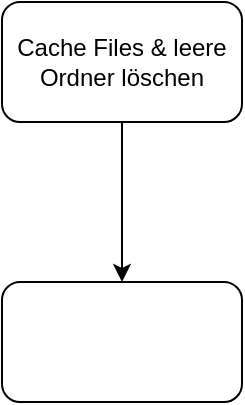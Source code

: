 <mxfile version="15.9.4" type="github">
  <diagram id="-BDTeBijwdTVi4fhLwuw" name="Page-1">
    <mxGraphModel dx="946" dy="646" grid="1" gridSize="10" guides="1" tooltips="1" connect="1" arrows="1" fold="1" page="1" pageScale="1" pageWidth="827" pageHeight="1169" math="0" shadow="0">
      <root>
        <mxCell id="0" />
        <mxCell id="1" parent="0" />
        <mxCell id="tZaITLDV00XNWz6PWwAZ-3" value="" style="edgeStyle=orthogonalEdgeStyle;rounded=0;orthogonalLoop=1;jettySize=auto;html=1;" edge="1" parent="1" source="tZaITLDV00XNWz6PWwAZ-1" target="tZaITLDV00XNWz6PWwAZ-2">
          <mxGeometry relative="1" as="geometry" />
        </mxCell>
        <mxCell id="tZaITLDV00XNWz6PWwAZ-1" value="Cache Files &amp;amp; leere Ordner löschen" style="rounded=1;whiteSpace=wrap;html=1;" vertex="1" parent="1">
          <mxGeometry x="320" y="180" width="120" height="60" as="geometry" />
        </mxCell>
        <mxCell id="tZaITLDV00XNWz6PWwAZ-2" value="" style="rounded=1;whiteSpace=wrap;html=1;" vertex="1" parent="1">
          <mxGeometry x="320" y="320" width="120" height="60" as="geometry" />
        </mxCell>
      </root>
    </mxGraphModel>
  </diagram>
</mxfile>
